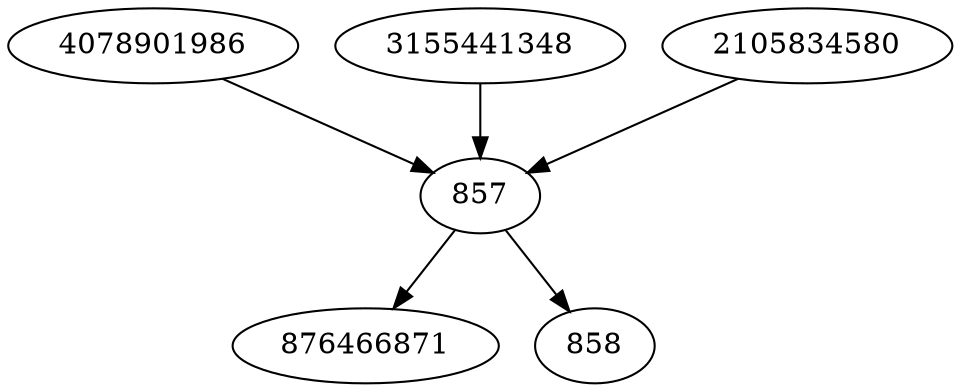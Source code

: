 strict digraph  {
4078901986;
3155441348;
2105834580;
876466871;
857;
858;
4078901986 -> 857;
3155441348 -> 857;
2105834580 -> 857;
857 -> 858;
857 -> 876466871;
}
